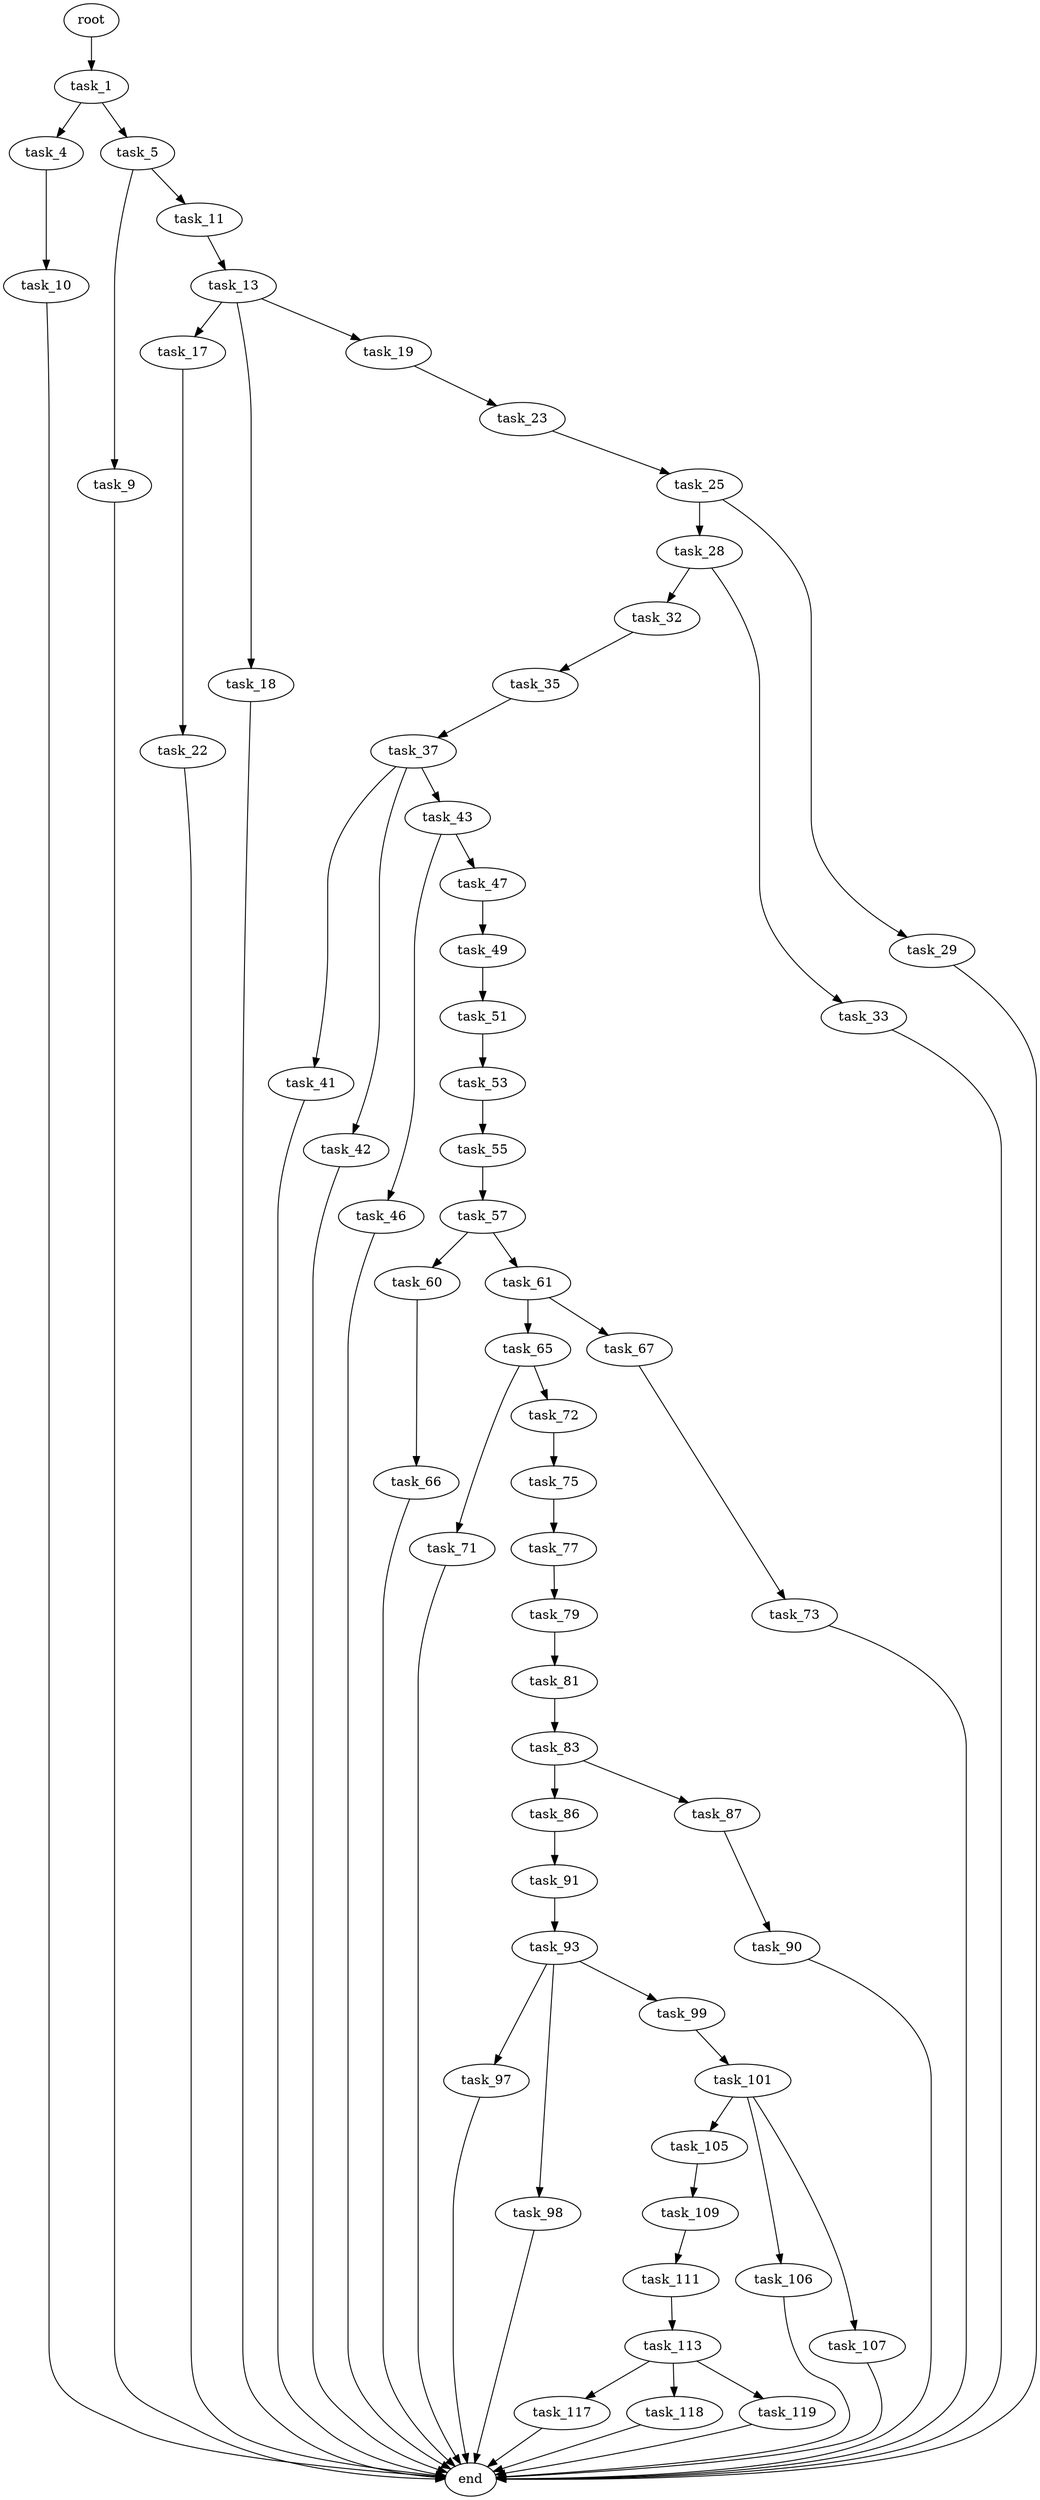 digraph G {
  root [size="0.000000"];
  task_1 [size="32283151387.000000"];
  task_4 [size="10326397453.000000"];
  task_5 [size="1073741824000.000000"];
  task_10 [size="68719476736.000000"];
  task_9 [size="12911610497.000000"];
  task_11 [size="6991814425.000000"];
  end [size="0.000000"];
  task_13 [size="624602644550.000000"];
  task_17 [size="2034229143.000000"];
  task_18 [size="12356642169.000000"];
  task_19 [size="4451226533.000000"];
  task_22 [size="8589934592.000000"];
  task_23 [size="316963013380.000000"];
  task_25 [size="8589934592.000000"];
  task_28 [size="134217728000.000000"];
  task_29 [size="668989568501.000000"];
  task_32 [size="108084616682.000000"];
  task_33 [size="24239230222.000000"];
  task_35 [size="438546028159.000000"];
  task_37 [size="368293445632.000000"];
  task_41 [size="5566982362.000000"];
  task_42 [size="10408273392.000000"];
  task_43 [size="10725496075.000000"];
  task_46 [size="549755813888.000000"];
  task_47 [size="14715093384.000000"];
  task_49 [size="28991029248.000000"];
  task_51 [size="948559819673.000000"];
  task_53 [size="28991029248.000000"];
  task_55 [size="134217728000.000000"];
  task_57 [size="646162376.000000"];
  task_60 [size="41734606204.000000"];
  task_61 [size="27375574172.000000"];
  task_66 [size="134217728000.000000"];
  task_65 [size="77394300162.000000"];
  task_67 [size="28991029248.000000"];
  task_71 [size="1081191422693.000000"];
  task_72 [size="7359710142.000000"];
  task_73 [size="1073741824000.000000"];
  task_75 [size="21115903573.000000"];
  task_77 [size="549755813888.000000"];
  task_79 [size="310522441271.000000"];
  task_81 [size="1259448980.000000"];
  task_83 [size="1534186789.000000"];
  task_86 [size="1845618268.000000"];
  task_87 [size="11759351479.000000"];
  task_91 [size="306659795135.000000"];
  task_90 [size="32957803988.000000"];
  task_93 [size="71607117648.000000"];
  task_97 [size="68115847902.000000"];
  task_98 [size="518512884812.000000"];
  task_99 [size="549755813888.000000"];
  task_101 [size="134217728000.000000"];
  task_105 [size="4388477983.000000"];
  task_106 [size="1035690517641.000000"];
  task_107 [size="782757789696.000000"];
  task_109 [size="592830145137.000000"];
  task_111 [size="5112400769.000000"];
  task_113 [size="782757789696.000000"];
  task_117 [size="10829777745.000000"];
  task_118 [size="782757789696.000000"];
  task_119 [size="231928233984.000000"];

  root -> task_1 [size="1.000000"];
  task_1 -> task_4 [size="33554432.000000"];
  task_1 -> task_5 [size="33554432.000000"];
  task_4 -> task_10 [size="209715200.000000"];
  task_5 -> task_9 [size="838860800.000000"];
  task_5 -> task_11 [size="838860800.000000"];
  task_10 -> end [size="1.000000"];
  task_9 -> end [size="1.000000"];
  task_11 -> task_13 [size="134217728.000000"];
  task_13 -> task_17 [size="679477248.000000"];
  task_13 -> task_18 [size="679477248.000000"];
  task_13 -> task_19 [size="679477248.000000"];
  task_17 -> task_22 [size="75497472.000000"];
  task_18 -> end [size="1.000000"];
  task_19 -> task_23 [size="301989888.000000"];
  task_22 -> end [size="1.000000"];
  task_23 -> task_25 [size="536870912.000000"];
  task_25 -> task_28 [size="33554432.000000"];
  task_25 -> task_29 [size="33554432.000000"];
  task_28 -> task_32 [size="209715200.000000"];
  task_28 -> task_33 [size="209715200.000000"];
  task_29 -> end [size="1.000000"];
  task_32 -> task_35 [size="209715200.000000"];
  task_33 -> end [size="1.000000"];
  task_35 -> task_37 [size="679477248.000000"];
  task_37 -> task_41 [size="411041792.000000"];
  task_37 -> task_42 [size="411041792.000000"];
  task_37 -> task_43 [size="411041792.000000"];
  task_41 -> end [size="1.000000"];
  task_42 -> end [size="1.000000"];
  task_43 -> task_46 [size="33554432.000000"];
  task_43 -> task_47 [size="33554432.000000"];
  task_46 -> end [size="1.000000"];
  task_47 -> task_49 [size="838860800.000000"];
  task_49 -> task_51 [size="75497472.000000"];
  task_51 -> task_53 [size="679477248.000000"];
  task_53 -> task_55 [size="75497472.000000"];
  task_55 -> task_57 [size="209715200.000000"];
  task_57 -> task_60 [size="33554432.000000"];
  task_57 -> task_61 [size="33554432.000000"];
  task_60 -> task_66 [size="679477248.000000"];
  task_61 -> task_65 [size="838860800.000000"];
  task_61 -> task_67 [size="838860800.000000"];
  task_66 -> end [size="1.000000"];
  task_65 -> task_71 [size="301989888.000000"];
  task_65 -> task_72 [size="301989888.000000"];
  task_67 -> task_73 [size="75497472.000000"];
  task_71 -> end [size="1.000000"];
  task_72 -> task_75 [size="134217728.000000"];
  task_73 -> end [size="1.000000"];
  task_75 -> task_77 [size="679477248.000000"];
  task_77 -> task_79 [size="536870912.000000"];
  task_79 -> task_81 [size="411041792.000000"];
  task_81 -> task_83 [size="33554432.000000"];
  task_83 -> task_86 [size="75497472.000000"];
  task_83 -> task_87 [size="75497472.000000"];
  task_86 -> task_91 [size="209715200.000000"];
  task_87 -> task_90 [size="209715200.000000"];
  task_91 -> task_93 [size="301989888.000000"];
  task_90 -> end [size="1.000000"];
  task_93 -> task_97 [size="134217728.000000"];
  task_93 -> task_98 [size="134217728.000000"];
  task_93 -> task_99 [size="134217728.000000"];
  task_97 -> end [size="1.000000"];
  task_98 -> end [size="1.000000"];
  task_99 -> task_101 [size="536870912.000000"];
  task_101 -> task_105 [size="209715200.000000"];
  task_101 -> task_106 [size="209715200.000000"];
  task_101 -> task_107 [size="209715200.000000"];
  task_105 -> task_109 [size="134217728.000000"];
  task_106 -> end [size="1.000000"];
  task_107 -> end [size="1.000000"];
  task_109 -> task_111 [size="679477248.000000"];
  task_111 -> task_113 [size="411041792.000000"];
  task_113 -> task_117 [size="679477248.000000"];
  task_113 -> task_118 [size="679477248.000000"];
  task_113 -> task_119 [size="679477248.000000"];
  task_117 -> end [size="1.000000"];
  task_118 -> end [size="1.000000"];
  task_119 -> end [size="1.000000"];
}
